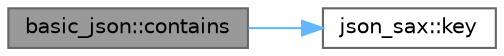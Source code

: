 digraph "basic_json::contains"
{
 // LATEX_PDF_SIZE
  bgcolor="transparent";
  edge [fontname=Helvetica,fontsize=10,labelfontname=Helvetica,labelfontsize=10];
  node [fontname=Helvetica,fontsize=10,shape=box,height=0.2,width=0.4];
  rankdir="LR";
  Node1 [id="Node000001",label="basic_json::contains",height=0.2,width=0.4,color="gray40", fillcolor="grey60", style="filled", fontcolor="black",tooltip="check the existence of an element in a JSON object"];
  Node1 -> Node2 [id="edge2_Node000001_Node000002",color="steelblue1",style="solid",tooltip=" "];
  Node2 [id="Node000002",label="json_sax::key",height=0.2,width=0.4,color="grey40", fillcolor="white", style="filled",URL="$structjson__sax.html#a3355ecd7e3e9806dcb80b2f8842b82ce",tooltip="an object key was read"];
}
